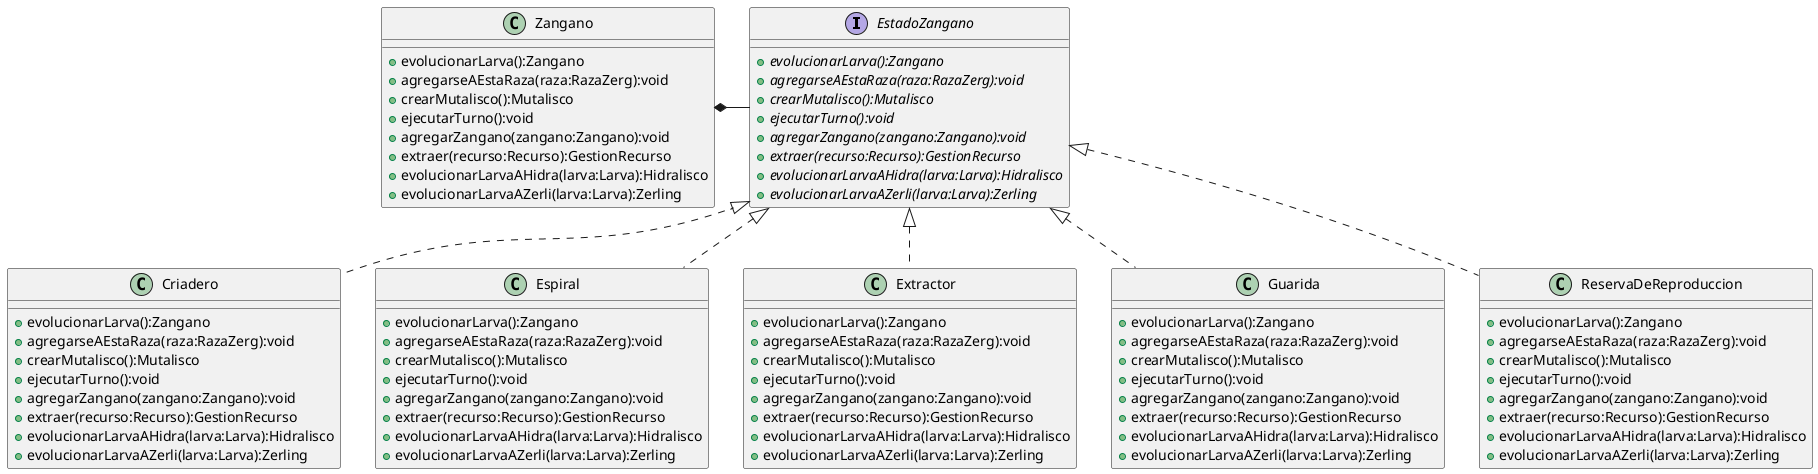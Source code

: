 @startuml
interface EstadoZangano{
+{abstract} evolucionarLarva():Zangano
+{abstract} agregarseAEstaRaza(raza:RazaZerg):void
+{abstract} crearMutalisco():Mutalisco
+{abstract} ejecutarTurno():void
+{abstract} agregarZangano(zangano:Zangano):void
+{abstract} extraer(recurso:Recurso):GestionRecurso
+{abstract} evolucionarLarvaAHidra(larva:Larva):Hidralisco
+{abstract} evolucionarLarvaAZerli(larva:Larva):Zerling

}
class Criadero{
+evolucionarLarva():Zangano
+agregarseAEstaRaza(raza:RazaZerg):void
+crearMutalisco():Mutalisco
+ejecutarTurno():void
+agregarZangano(zangano:Zangano):void
+extraer(recurso:Recurso):GestionRecurso
+evolucionarLarvaAHidra(larva:Larva):Hidralisco
+evolucionarLarvaAZerli(larva:Larva):Zerling
}

class Espiral{
+evolucionarLarva():Zangano
+agregarseAEstaRaza(raza:RazaZerg):void
+crearMutalisco():Mutalisco
+ejecutarTurno():void
+agregarZangano(zangano:Zangano):void
+extraer(recurso:Recurso):GestionRecurso
+evolucionarLarvaAHidra(larva:Larva):Hidralisco
+evolucionarLarvaAZerli(larva:Larva):Zerling
}
class Extractor{
+evolucionarLarva():Zangano
+agregarseAEstaRaza(raza:RazaZerg):void
+crearMutalisco():Mutalisco
+ejecutarTurno():void
+agregarZangano(zangano:Zangano):void
+extraer(recurso:Recurso):GestionRecurso
+evolucionarLarvaAHidra(larva:Larva):Hidralisco
+evolucionarLarvaAZerli(larva:Larva):Zerling
}

class Guarida{
+evolucionarLarva():Zangano
+agregarseAEstaRaza(raza:RazaZerg):void
+crearMutalisco():Mutalisco
+ejecutarTurno():void
+agregarZangano(zangano:Zangano):void
+extraer(recurso:Recurso):GestionRecurso
+evolucionarLarvaAHidra(larva:Larva):Hidralisco
+evolucionarLarvaAZerli(larva:Larva):Zerling
}
class ReservaDeReproduccion{
+evolucionarLarva():Zangano
+agregarseAEstaRaza(raza:RazaZerg):void
+crearMutalisco():Mutalisco
+ejecutarTurno():void
+agregarZangano(zangano:Zangano):void
+extraer(recurso:Recurso):GestionRecurso
+evolucionarLarvaAHidra(larva:Larva):Hidralisco
+evolucionarLarvaAZerli(larva:Larva):Zerling
}

class Zangano{
+evolucionarLarva():Zangano
+agregarseAEstaRaza(raza:RazaZerg):void
+crearMutalisco():Mutalisco
+ejecutarTurno():void
+agregarZangano(zangano:Zangano):void
+extraer(recurso:Recurso):GestionRecurso
+evolucionarLarvaAHidra(larva:Larva):Hidralisco
+evolucionarLarvaAZerli(larva:Larva):Zerling
}

EstadoZangano <|.. Criadero
EstadoZangano <|.. Espiral
EstadoZangano <|.. Extractor
EstadoZangano <|.. Guarida
EstadoZangano <|.. ReservaDeReproduccion
Zangano *- EstadoZangano


@enduml